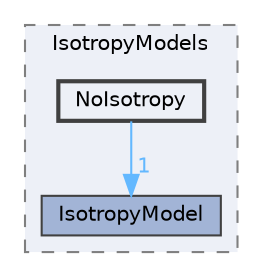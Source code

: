 digraph "src/lagrangian/intermediate/submodels/MPPIC/IsotropyModels/NoIsotropy"
{
 // LATEX_PDF_SIZE
  bgcolor="transparent";
  edge [fontname=Helvetica,fontsize=10,labelfontname=Helvetica,labelfontsize=10];
  node [fontname=Helvetica,fontsize=10,shape=box,height=0.2,width=0.4];
  compound=true
  subgraph clusterdir_5ebf5441bb19562900f53624daac8cc1 {
    graph [ bgcolor="#edf0f7", pencolor="grey50", label="IsotropyModels", fontname=Helvetica,fontsize=10 style="filled,dashed", URL="dir_5ebf5441bb19562900f53624daac8cc1.html",tooltip=""]
  dir_a90a64b49b311eb4730f048fb9c5d106 [label="IsotropyModel", fillcolor="#a2b4d6", color="grey25", style="filled", URL="dir_a90a64b49b311eb4730f048fb9c5d106.html",tooltip=""];
  dir_393074b35729003fd09102fabe9dc9e7 [label="NoIsotropy", fillcolor="#edf0f7", color="grey25", style="filled,bold", URL="dir_393074b35729003fd09102fabe9dc9e7.html",tooltip=""];
  }
  dir_393074b35729003fd09102fabe9dc9e7->dir_a90a64b49b311eb4730f048fb9c5d106 [headlabel="1", labeldistance=1.5 headhref="dir_002560_001985.html" href="dir_002560_001985.html" color="steelblue1" fontcolor="steelblue1"];
}
